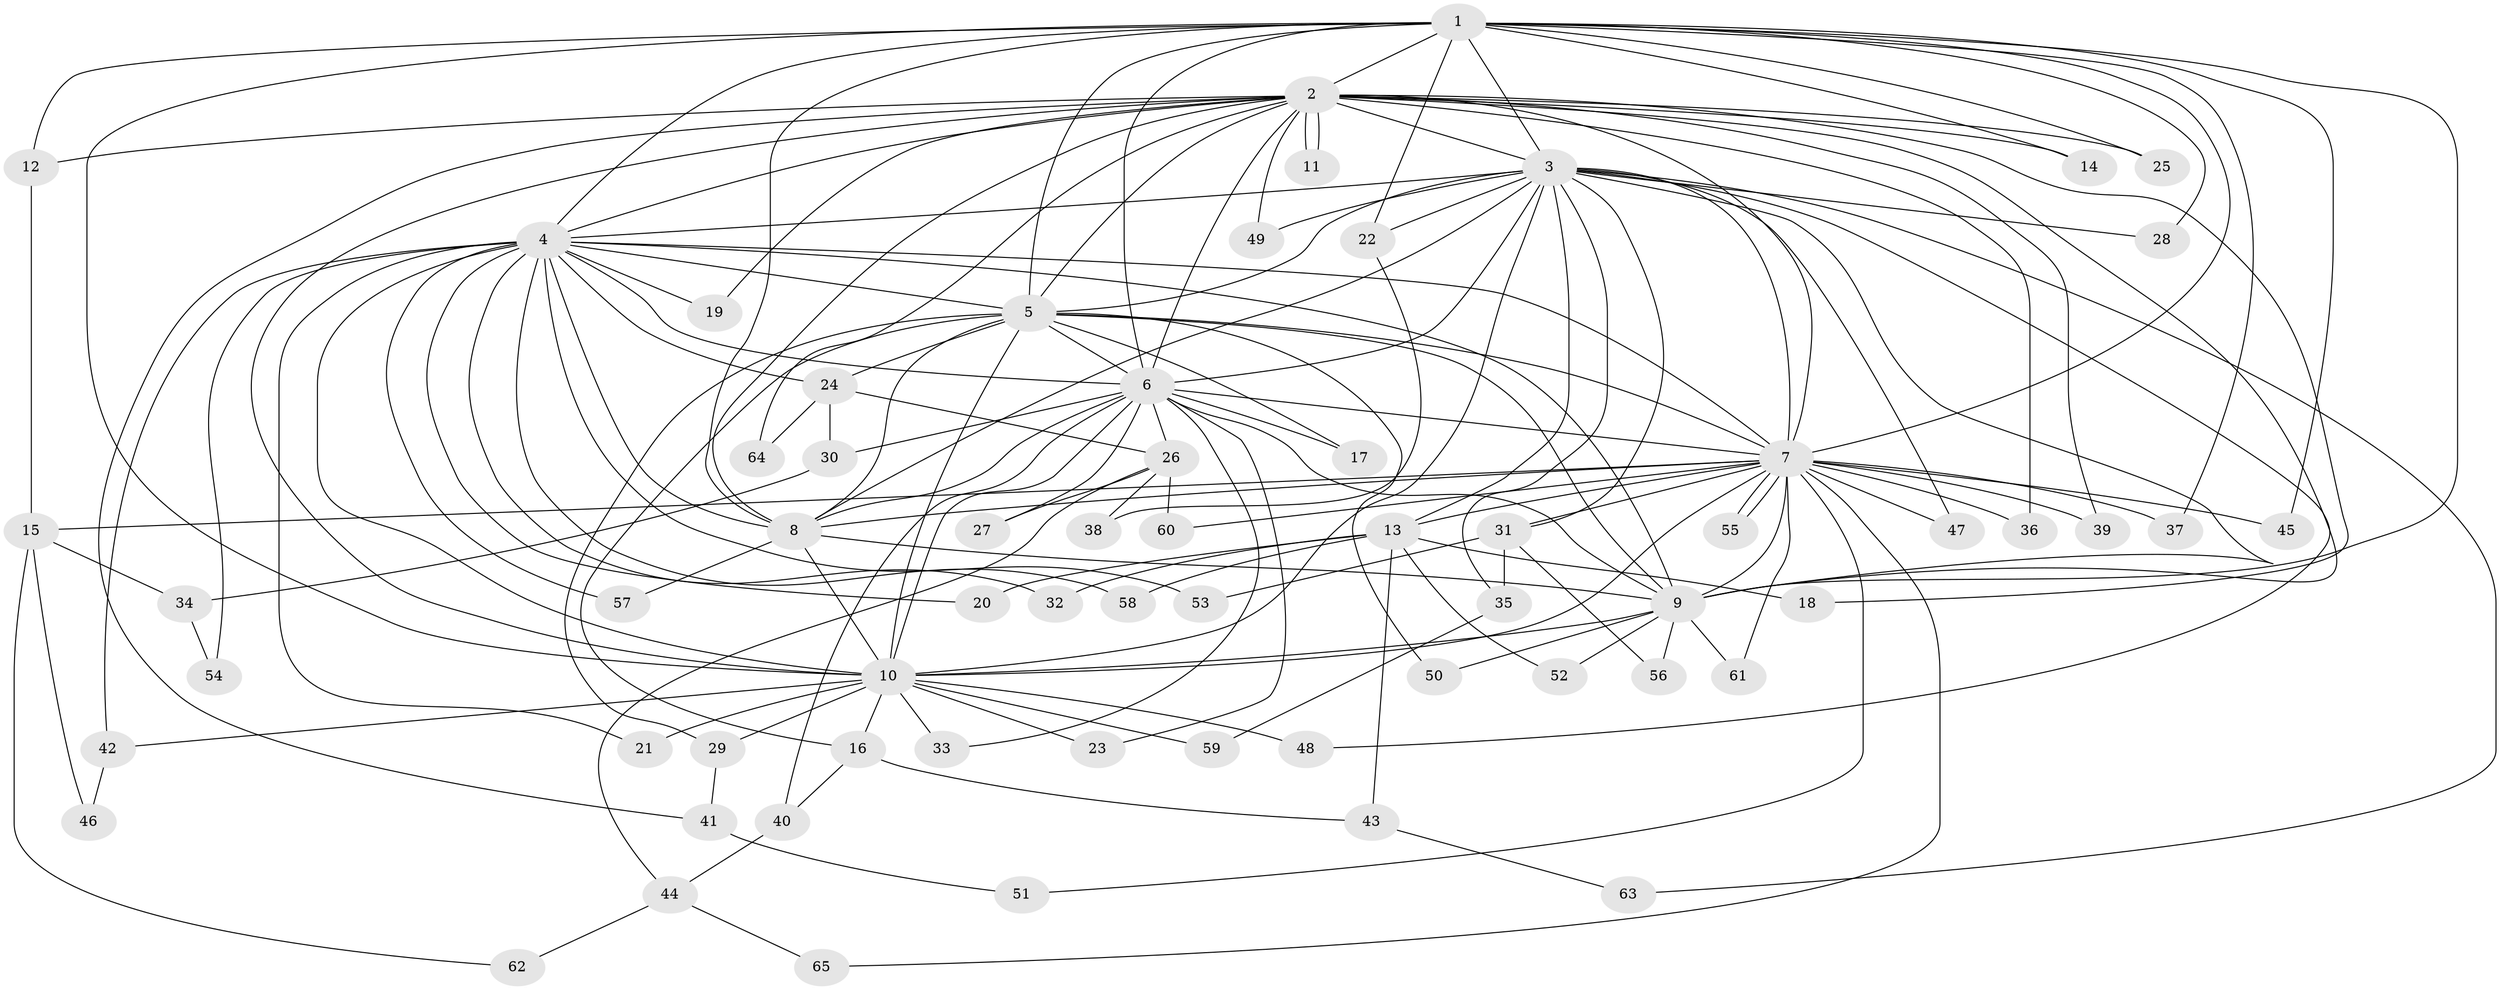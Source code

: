 // coarse degree distribution, {12: 0.020833333333333332, 18: 0.020833333333333332, 15: 0.041666666666666664, 16: 0.020833333333333332, 19: 0.020833333333333332, 20: 0.020833333333333332, 8: 0.041666666666666664, 2: 0.4791666666666667, 3: 0.125, 5: 0.08333333333333333, 4: 0.041666666666666664, 1: 0.0625, 6: 0.020833333333333332}
// Generated by graph-tools (version 1.1) at 2025/51/02/27/25 19:51:46]
// undirected, 65 vertices, 155 edges
graph export_dot {
graph [start="1"]
  node [color=gray90,style=filled];
  1;
  2;
  3;
  4;
  5;
  6;
  7;
  8;
  9;
  10;
  11;
  12;
  13;
  14;
  15;
  16;
  17;
  18;
  19;
  20;
  21;
  22;
  23;
  24;
  25;
  26;
  27;
  28;
  29;
  30;
  31;
  32;
  33;
  34;
  35;
  36;
  37;
  38;
  39;
  40;
  41;
  42;
  43;
  44;
  45;
  46;
  47;
  48;
  49;
  50;
  51;
  52;
  53;
  54;
  55;
  56;
  57;
  58;
  59;
  60;
  61;
  62;
  63;
  64;
  65;
  1 -- 2;
  1 -- 3;
  1 -- 4;
  1 -- 5;
  1 -- 6;
  1 -- 7;
  1 -- 8;
  1 -- 9;
  1 -- 10;
  1 -- 12;
  1 -- 14;
  1 -- 22;
  1 -- 25;
  1 -- 28;
  1 -- 37;
  1 -- 45;
  2 -- 3;
  2 -- 4;
  2 -- 5;
  2 -- 6;
  2 -- 7;
  2 -- 8;
  2 -- 9;
  2 -- 10;
  2 -- 11;
  2 -- 11;
  2 -- 12;
  2 -- 14;
  2 -- 18;
  2 -- 19;
  2 -- 25;
  2 -- 36;
  2 -- 39;
  2 -- 41;
  2 -- 49;
  2 -- 64;
  3 -- 4;
  3 -- 5;
  3 -- 6;
  3 -- 7;
  3 -- 8;
  3 -- 9;
  3 -- 10;
  3 -- 13;
  3 -- 22;
  3 -- 28;
  3 -- 31;
  3 -- 35;
  3 -- 47;
  3 -- 48;
  3 -- 49;
  3 -- 63;
  4 -- 5;
  4 -- 6;
  4 -- 7;
  4 -- 8;
  4 -- 9;
  4 -- 10;
  4 -- 19;
  4 -- 20;
  4 -- 21;
  4 -- 24;
  4 -- 32;
  4 -- 42;
  4 -- 53;
  4 -- 54;
  4 -- 57;
  4 -- 58;
  5 -- 6;
  5 -- 7;
  5 -- 8;
  5 -- 9;
  5 -- 10;
  5 -- 16;
  5 -- 17;
  5 -- 24;
  5 -- 29;
  5 -- 50;
  6 -- 7;
  6 -- 8;
  6 -- 9;
  6 -- 10;
  6 -- 17;
  6 -- 23;
  6 -- 26;
  6 -- 27;
  6 -- 30;
  6 -- 33;
  6 -- 40;
  7 -- 8;
  7 -- 9;
  7 -- 10;
  7 -- 13;
  7 -- 15;
  7 -- 31;
  7 -- 36;
  7 -- 37;
  7 -- 39;
  7 -- 45;
  7 -- 47;
  7 -- 51;
  7 -- 55;
  7 -- 55;
  7 -- 60;
  7 -- 61;
  7 -- 65;
  8 -- 9;
  8 -- 10;
  8 -- 57;
  9 -- 10;
  9 -- 50;
  9 -- 52;
  9 -- 56;
  9 -- 61;
  10 -- 16;
  10 -- 21;
  10 -- 23;
  10 -- 29;
  10 -- 33;
  10 -- 42;
  10 -- 48;
  10 -- 59;
  12 -- 15;
  13 -- 18;
  13 -- 20;
  13 -- 32;
  13 -- 43;
  13 -- 52;
  13 -- 58;
  15 -- 34;
  15 -- 46;
  15 -- 62;
  16 -- 40;
  16 -- 43;
  22 -- 38;
  24 -- 26;
  24 -- 30;
  24 -- 64;
  26 -- 27;
  26 -- 38;
  26 -- 44;
  26 -- 60;
  29 -- 41;
  30 -- 34;
  31 -- 35;
  31 -- 53;
  31 -- 56;
  34 -- 54;
  35 -- 59;
  40 -- 44;
  41 -- 51;
  42 -- 46;
  43 -- 63;
  44 -- 62;
  44 -- 65;
}
